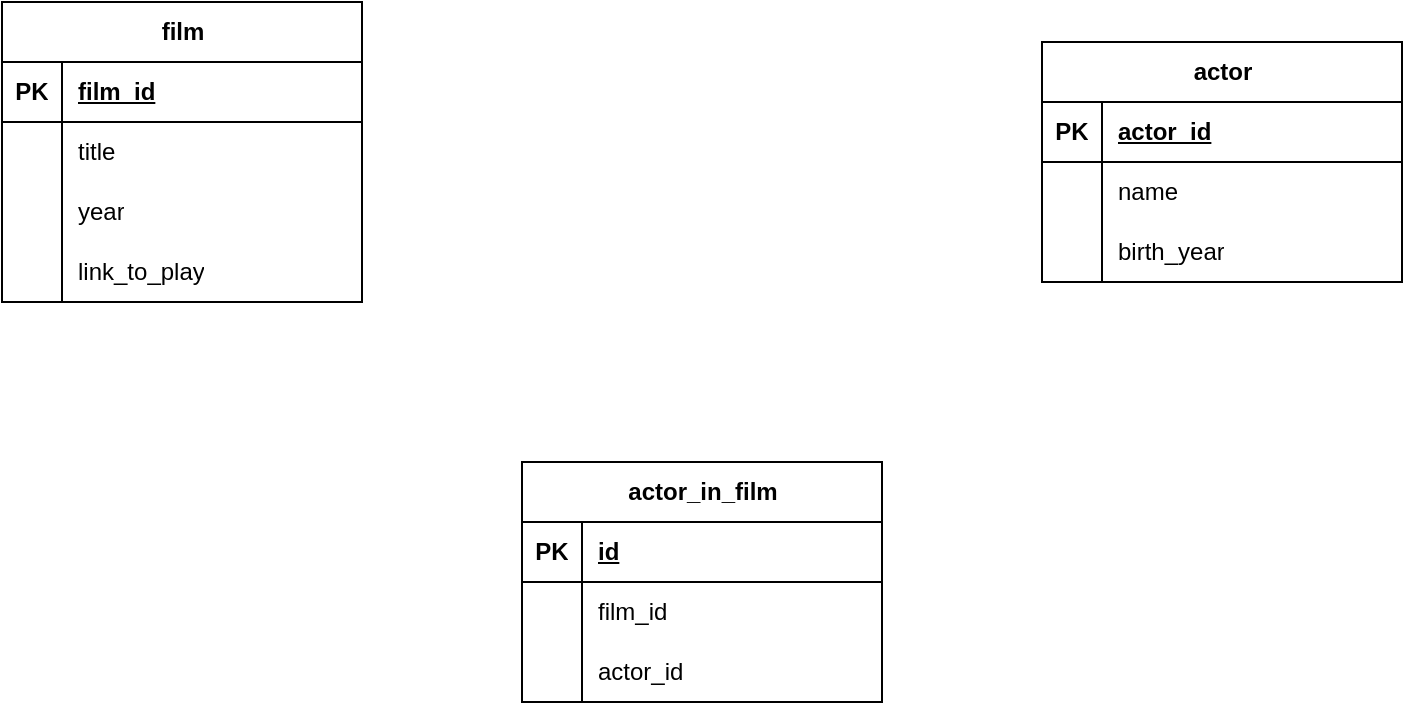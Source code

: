 <mxfile version="24.0.7" type="github">
  <diagram name="Страница — 1" id="cKTMPq7mZ-F5jVm7rotn">
    <mxGraphModel dx="1434" dy="858" grid="1" gridSize="10" guides="1" tooltips="1" connect="1" arrows="1" fold="1" page="1" pageScale="1" pageWidth="827" pageHeight="1169" math="0" shadow="0">
      <root>
        <mxCell id="0" />
        <mxCell id="1" parent="0" />
        <mxCell id="TaPqAnfMTOFNDWgMxpSV-1" value="film" style="shape=table;startSize=30;container=1;collapsible=1;childLayout=tableLayout;fixedRows=1;rowLines=0;fontStyle=1;align=center;resizeLast=1;html=1;" vertex="1" parent="1">
          <mxGeometry x="50" y="140" width="180" height="150" as="geometry" />
        </mxCell>
        <mxCell id="TaPqAnfMTOFNDWgMxpSV-2" value="" style="shape=tableRow;horizontal=0;startSize=0;swimlaneHead=0;swimlaneBody=0;fillColor=none;collapsible=0;dropTarget=0;points=[[0,0.5],[1,0.5]];portConstraint=eastwest;top=0;left=0;right=0;bottom=1;" vertex="1" parent="TaPqAnfMTOFNDWgMxpSV-1">
          <mxGeometry y="30" width="180" height="30" as="geometry" />
        </mxCell>
        <mxCell id="TaPqAnfMTOFNDWgMxpSV-3" value="PK" style="shape=partialRectangle;connectable=0;fillColor=none;top=0;left=0;bottom=0;right=0;fontStyle=1;overflow=hidden;whiteSpace=wrap;html=1;" vertex="1" parent="TaPqAnfMTOFNDWgMxpSV-2">
          <mxGeometry width="30" height="30" as="geometry">
            <mxRectangle width="30" height="30" as="alternateBounds" />
          </mxGeometry>
        </mxCell>
        <mxCell id="TaPqAnfMTOFNDWgMxpSV-4" value="film_id" style="shape=partialRectangle;connectable=0;fillColor=none;top=0;left=0;bottom=0;right=0;align=left;spacingLeft=6;fontStyle=5;overflow=hidden;whiteSpace=wrap;html=1;" vertex="1" parent="TaPqAnfMTOFNDWgMxpSV-2">
          <mxGeometry x="30" width="150" height="30" as="geometry">
            <mxRectangle width="150" height="30" as="alternateBounds" />
          </mxGeometry>
        </mxCell>
        <mxCell id="TaPqAnfMTOFNDWgMxpSV-5" value="" style="shape=tableRow;horizontal=0;startSize=0;swimlaneHead=0;swimlaneBody=0;fillColor=none;collapsible=0;dropTarget=0;points=[[0,0.5],[1,0.5]];portConstraint=eastwest;top=0;left=0;right=0;bottom=0;" vertex="1" parent="TaPqAnfMTOFNDWgMxpSV-1">
          <mxGeometry y="60" width="180" height="30" as="geometry" />
        </mxCell>
        <mxCell id="TaPqAnfMTOFNDWgMxpSV-6" value="" style="shape=partialRectangle;connectable=0;fillColor=none;top=0;left=0;bottom=0;right=0;editable=1;overflow=hidden;whiteSpace=wrap;html=1;" vertex="1" parent="TaPqAnfMTOFNDWgMxpSV-5">
          <mxGeometry width="30" height="30" as="geometry">
            <mxRectangle width="30" height="30" as="alternateBounds" />
          </mxGeometry>
        </mxCell>
        <mxCell id="TaPqAnfMTOFNDWgMxpSV-7" value="title" style="shape=partialRectangle;connectable=0;fillColor=none;top=0;left=0;bottom=0;right=0;align=left;spacingLeft=6;overflow=hidden;whiteSpace=wrap;html=1;" vertex="1" parent="TaPqAnfMTOFNDWgMxpSV-5">
          <mxGeometry x="30" width="150" height="30" as="geometry">
            <mxRectangle width="150" height="30" as="alternateBounds" />
          </mxGeometry>
        </mxCell>
        <mxCell id="TaPqAnfMTOFNDWgMxpSV-8" value="" style="shape=tableRow;horizontal=0;startSize=0;swimlaneHead=0;swimlaneBody=0;fillColor=none;collapsible=0;dropTarget=0;points=[[0,0.5],[1,0.5]];portConstraint=eastwest;top=0;left=0;right=0;bottom=0;" vertex="1" parent="TaPqAnfMTOFNDWgMxpSV-1">
          <mxGeometry y="90" width="180" height="30" as="geometry" />
        </mxCell>
        <mxCell id="TaPqAnfMTOFNDWgMxpSV-9" value="" style="shape=partialRectangle;connectable=0;fillColor=none;top=0;left=0;bottom=0;right=0;editable=1;overflow=hidden;whiteSpace=wrap;html=1;" vertex="1" parent="TaPqAnfMTOFNDWgMxpSV-8">
          <mxGeometry width="30" height="30" as="geometry">
            <mxRectangle width="30" height="30" as="alternateBounds" />
          </mxGeometry>
        </mxCell>
        <mxCell id="TaPqAnfMTOFNDWgMxpSV-10" value="year" style="shape=partialRectangle;connectable=0;fillColor=none;top=0;left=0;bottom=0;right=0;align=left;spacingLeft=6;overflow=hidden;whiteSpace=wrap;html=1;" vertex="1" parent="TaPqAnfMTOFNDWgMxpSV-8">
          <mxGeometry x="30" width="150" height="30" as="geometry">
            <mxRectangle width="150" height="30" as="alternateBounds" />
          </mxGeometry>
        </mxCell>
        <mxCell id="TaPqAnfMTOFNDWgMxpSV-24" style="shape=tableRow;horizontal=0;startSize=0;swimlaneHead=0;swimlaneBody=0;fillColor=none;collapsible=0;dropTarget=0;points=[[0,0.5],[1,0.5]];portConstraint=eastwest;top=0;left=0;right=0;bottom=0;" vertex="1" parent="TaPqAnfMTOFNDWgMxpSV-1">
          <mxGeometry y="120" width="180" height="30" as="geometry" />
        </mxCell>
        <mxCell id="TaPqAnfMTOFNDWgMxpSV-25" style="shape=partialRectangle;connectable=0;fillColor=none;top=0;left=0;bottom=0;right=0;editable=1;overflow=hidden;whiteSpace=wrap;html=1;" vertex="1" parent="TaPqAnfMTOFNDWgMxpSV-24">
          <mxGeometry width="30" height="30" as="geometry">
            <mxRectangle width="30" height="30" as="alternateBounds" />
          </mxGeometry>
        </mxCell>
        <mxCell id="TaPqAnfMTOFNDWgMxpSV-26" value="link_to_play" style="shape=partialRectangle;connectable=0;fillColor=none;top=0;left=0;bottom=0;right=0;align=left;spacingLeft=6;overflow=hidden;whiteSpace=wrap;html=1;" vertex="1" parent="TaPqAnfMTOFNDWgMxpSV-24">
          <mxGeometry x="30" width="150" height="30" as="geometry">
            <mxRectangle width="150" height="30" as="alternateBounds" />
          </mxGeometry>
        </mxCell>
        <mxCell id="TaPqAnfMTOFNDWgMxpSV-14" value="actor" style="shape=table;startSize=30;container=1;collapsible=1;childLayout=tableLayout;fixedRows=1;rowLines=0;fontStyle=1;align=center;resizeLast=1;html=1;" vertex="1" parent="1">
          <mxGeometry x="570" y="160" width="180" height="120" as="geometry" />
        </mxCell>
        <mxCell id="TaPqAnfMTOFNDWgMxpSV-15" value="" style="shape=tableRow;horizontal=0;startSize=0;swimlaneHead=0;swimlaneBody=0;fillColor=none;collapsible=0;dropTarget=0;points=[[0,0.5],[1,0.5]];portConstraint=eastwest;top=0;left=0;right=0;bottom=1;" vertex="1" parent="TaPqAnfMTOFNDWgMxpSV-14">
          <mxGeometry y="30" width="180" height="30" as="geometry" />
        </mxCell>
        <mxCell id="TaPqAnfMTOFNDWgMxpSV-16" value="PK" style="shape=partialRectangle;connectable=0;fillColor=none;top=0;left=0;bottom=0;right=0;fontStyle=1;overflow=hidden;whiteSpace=wrap;html=1;" vertex="1" parent="TaPqAnfMTOFNDWgMxpSV-15">
          <mxGeometry width="30" height="30" as="geometry">
            <mxRectangle width="30" height="30" as="alternateBounds" />
          </mxGeometry>
        </mxCell>
        <mxCell id="TaPqAnfMTOFNDWgMxpSV-17" value="actor_id" style="shape=partialRectangle;connectable=0;fillColor=none;top=0;left=0;bottom=0;right=0;align=left;spacingLeft=6;fontStyle=5;overflow=hidden;whiteSpace=wrap;html=1;" vertex="1" parent="TaPqAnfMTOFNDWgMxpSV-15">
          <mxGeometry x="30" width="150" height="30" as="geometry">
            <mxRectangle width="150" height="30" as="alternateBounds" />
          </mxGeometry>
        </mxCell>
        <mxCell id="TaPqAnfMTOFNDWgMxpSV-18" value="" style="shape=tableRow;horizontal=0;startSize=0;swimlaneHead=0;swimlaneBody=0;fillColor=none;collapsible=0;dropTarget=0;points=[[0,0.5],[1,0.5]];portConstraint=eastwest;top=0;left=0;right=0;bottom=0;" vertex="1" parent="TaPqAnfMTOFNDWgMxpSV-14">
          <mxGeometry y="60" width="180" height="30" as="geometry" />
        </mxCell>
        <mxCell id="TaPqAnfMTOFNDWgMxpSV-19" value="" style="shape=partialRectangle;connectable=0;fillColor=none;top=0;left=0;bottom=0;right=0;editable=1;overflow=hidden;whiteSpace=wrap;html=1;" vertex="1" parent="TaPqAnfMTOFNDWgMxpSV-18">
          <mxGeometry width="30" height="30" as="geometry">
            <mxRectangle width="30" height="30" as="alternateBounds" />
          </mxGeometry>
        </mxCell>
        <mxCell id="TaPqAnfMTOFNDWgMxpSV-20" value="name" style="shape=partialRectangle;connectable=0;fillColor=none;top=0;left=0;bottom=0;right=0;align=left;spacingLeft=6;overflow=hidden;whiteSpace=wrap;html=1;" vertex="1" parent="TaPqAnfMTOFNDWgMxpSV-18">
          <mxGeometry x="30" width="150" height="30" as="geometry">
            <mxRectangle width="150" height="30" as="alternateBounds" />
          </mxGeometry>
        </mxCell>
        <mxCell id="TaPqAnfMTOFNDWgMxpSV-21" value="" style="shape=tableRow;horizontal=0;startSize=0;swimlaneHead=0;swimlaneBody=0;fillColor=none;collapsible=0;dropTarget=0;points=[[0,0.5],[1,0.5]];portConstraint=eastwest;top=0;left=0;right=0;bottom=0;" vertex="1" parent="TaPqAnfMTOFNDWgMxpSV-14">
          <mxGeometry y="90" width="180" height="30" as="geometry" />
        </mxCell>
        <mxCell id="TaPqAnfMTOFNDWgMxpSV-22" value="" style="shape=partialRectangle;connectable=0;fillColor=none;top=0;left=0;bottom=0;right=0;editable=1;overflow=hidden;whiteSpace=wrap;html=1;" vertex="1" parent="TaPqAnfMTOFNDWgMxpSV-21">
          <mxGeometry width="30" height="30" as="geometry">
            <mxRectangle width="30" height="30" as="alternateBounds" />
          </mxGeometry>
        </mxCell>
        <mxCell id="TaPqAnfMTOFNDWgMxpSV-23" value="birth_year" style="shape=partialRectangle;connectable=0;fillColor=none;top=0;left=0;bottom=0;right=0;align=left;spacingLeft=6;overflow=hidden;whiteSpace=wrap;html=1;" vertex="1" parent="TaPqAnfMTOFNDWgMxpSV-21">
          <mxGeometry x="30" width="150" height="30" as="geometry">
            <mxRectangle width="150" height="30" as="alternateBounds" />
          </mxGeometry>
        </mxCell>
        <mxCell id="TaPqAnfMTOFNDWgMxpSV-27" value="actor_in_film" style="shape=table;startSize=30;container=1;collapsible=1;childLayout=tableLayout;fixedRows=1;rowLines=0;fontStyle=1;align=center;resizeLast=1;html=1;" vertex="1" parent="1">
          <mxGeometry x="310" y="370" width="180" height="120" as="geometry" />
        </mxCell>
        <mxCell id="TaPqAnfMTOFNDWgMxpSV-28" value="" style="shape=tableRow;horizontal=0;startSize=0;swimlaneHead=0;swimlaneBody=0;fillColor=none;collapsible=0;dropTarget=0;points=[[0,0.5],[1,0.5]];portConstraint=eastwest;top=0;left=0;right=0;bottom=1;" vertex="1" parent="TaPqAnfMTOFNDWgMxpSV-27">
          <mxGeometry y="30" width="180" height="30" as="geometry" />
        </mxCell>
        <mxCell id="TaPqAnfMTOFNDWgMxpSV-29" value="PK" style="shape=partialRectangle;connectable=0;fillColor=none;top=0;left=0;bottom=0;right=0;fontStyle=1;overflow=hidden;whiteSpace=wrap;html=1;" vertex="1" parent="TaPqAnfMTOFNDWgMxpSV-28">
          <mxGeometry width="30" height="30" as="geometry">
            <mxRectangle width="30" height="30" as="alternateBounds" />
          </mxGeometry>
        </mxCell>
        <mxCell id="TaPqAnfMTOFNDWgMxpSV-30" value="id" style="shape=partialRectangle;connectable=0;fillColor=none;top=0;left=0;bottom=0;right=0;align=left;spacingLeft=6;fontStyle=5;overflow=hidden;whiteSpace=wrap;html=1;" vertex="1" parent="TaPqAnfMTOFNDWgMxpSV-28">
          <mxGeometry x="30" width="150" height="30" as="geometry">
            <mxRectangle width="150" height="30" as="alternateBounds" />
          </mxGeometry>
        </mxCell>
        <mxCell id="TaPqAnfMTOFNDWgMxpSV-31" value="" style="shape=tableRow;horizontal=0;startSize=0;swimlaneHead=0;swimlaneBody=0;fillColor=none;collapsible=0;dropTarget=0;points=[[0,0.5],[1,0.5]];portConstraint=eastwest;top=0;left=0;right=0;bottom=0;" vertex="1" parent="TaPqAnfMTOFNDWgMxpSV-27">
          <mxGeometry y="60" width="180" height="30" as="geometry" />
        </mxCell>
        <mxCell id="TaPqAnfMTOFNDWgMxpSV-32" value="" style="shape=partialRectangle;connectable=0;fillColor=none;top=0;left=0;bottom=0;right=0;editable=1;overflow=hidden;whiteSpace=wrap;html=1;" vertex="1" parent="TaPqAnfMTOFNDWgMxpSV-31">
          <mxGeometry width="30" height="30" as="geometry">
            <mxRectangle width="30" height="30" as="alternateBounds" />
          </mxGeometry>
        </mxCell>
        <mxCell id="TaPqAnfMTOFNDWgMxpSV-33" value="film_id" style="shape=partialRectangle;connectable=0;fillColor=none;top=0;left=0;bottom=0;right=0;align=left;spacingLeft=6;overflow=hidden;whiteSpace=wrap;html=1;" vertex="1" parent="TaPqAnfMTOFNDWgMxpSV-31">
          <mxGeometry x="30" width="150" height="30" as="geometry">
            <mxRectangle width="150" height="30" as="alternateBounds" />
          </mxGeometry>
        </mxCell>
        <mxCell id="TaPqAnfMTOFNDWgMxpSV-34" value="" style="shape=tableRow;horizontal=0;startSize=0;swimlaneHead=0;swimlaneBody=0;fillColor=none;collapsible=0;dropTarget=0;points=[[0,0.5],[1,0.5]];portConstraint=eastwest;top=0;left=0;right=0;bottom=0;" vertex="1" parent="TaPqAnfMTOFNDWgMxpSV-27">
          <mxGeometry y="90" width="180" height="30" as="geometry" />
        </mxCell>
        <mxCell id="TaPqAnfMTOFNDWgMxpSV-35" value="" style="shape=partialRectangle;connectable=0;fillColor=none;top=0;left=0;bottom=0;right=0;editable=1;overflow=hidden;whiteSpace=wrap;html=1;" vertex="1" parent="TaPqAnfMTOFNDWgMxpSV-34">
          <mxGeometry width="30" height="30" as="geometry">
            <mxRectangle width="30" height="30" as="alternateBounds" />
          </mxGeometry>
        </mxCell>
        <mxCell id="TaPqAnfMTOFNDWgMxpSV-36" value="actor_id" style="shape=partialRectangle;connectable=0;fillColor=none;top=0;left=0;bottom=0;right=0;align=left;spacingLeft=6;overflow=hidden;whiteSpace=wrap;html=1;" vertex="1" parent="TaPqAnfMTOFNDWgMxpSV-34">
          <mxGeometry x="30" width="150" height="30" as="geometry">
            <mxRectangle width="150" height="30" as="alternateBounds" />
          </mxGeometry>
        </mxCell>
      </root>
    </mxGraphModel>
  </diagram>
</mxfile>
